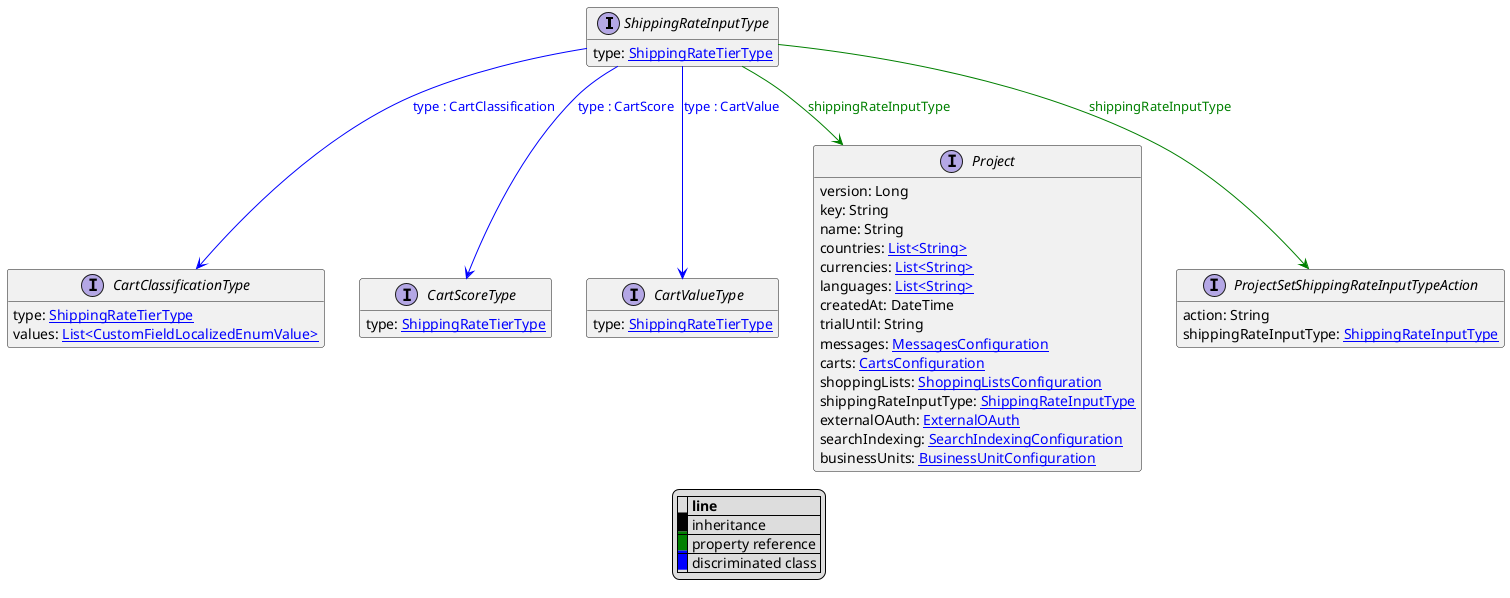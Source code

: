 @startuml

hide empty fields
hide empty methods
legend
|= |= line |
|<back:black>   </back>| inheritance |
|<back:green>   </back>| property reference |
|<back:blue>   </back>| discriminated class |
endlegend
interface ShippingRateInputType [[ShippingRateInputType.svg]]  {
    type: [[ShippingRateTierType.svg ShippingRateTierType]]
}


interface CartClassificationType [[CartClassificationType.svg]]  {
    type: [[ShippingRateTierType.svg ShippingRateTierType]]
    values: [[CustomFieldLocalizedEnumValue.svg List<CustomFieldLocalizedEnumValue>]]
}
interface CartScoreType [[CartScoreType.svg]]  {
    type: [[ShippingRateTierType.svg ShippingRateTierType]]
}
interface CartValueType [[CartValueType.svg]]  {
    type: [[ShippingRateTierType.svg ShippingRateTierType]]
}
interface Project [[Project.svg]]  {
    version: Long
    key: String
    name: String
    countries: [[String.svg List<String>]]
    currencies: [[String.svg List<String>]]
    languages: [[String.svg List<String>]]
    createdAt: DateTime
    trialUntil: String
    messages: [[MessagesConfiguration.svg MessagesConfiguration]]
    carts: [[CartsConfiguration.svg CartsConfiguration]]
    shoppingLists: [[ShoppingListsConfiguration.svg ShoppingListsConfiguration]]
    shippingRateInputType: [[ShippingRateInputType.svg ShippingRateInputType]]
    externalOAuth: [[ExternalOAuth.svg ExternalOAuth]]
    searchIndexing: [[SearchIndexingConfiguration.svg SearchIndexingConfiguration]]
    businessUnits: [[BusinessUnitConfiguration.svg BusinessUnitConfiguration]]
}
interface ProjectSetShippingRateInputTypeAction [[ProjectSetShippingRateInputTypeAction.svg]]  {
    action: String
    shippingRateInputType: [[ShippingRateInputType.svg ShippingRateInputType]]
}
ShippingRateInputType --> CartClassificationType #blue;text:blue : "type : CartClassification"
ShippingRateInputType --> CartScoreType #blue;text:blue : "type : CartScore"
ShippingRateInputType --> CartValueType #blue;text:blue : "type : CartValue"
ShippingRateInputType --> Project #green;text:green : "shippingRateInputType"
ShippingRateInputType --> ProjectSetShippingRateInputTypeAction #green;text:green : "shippingRateInputType"
@enduml
